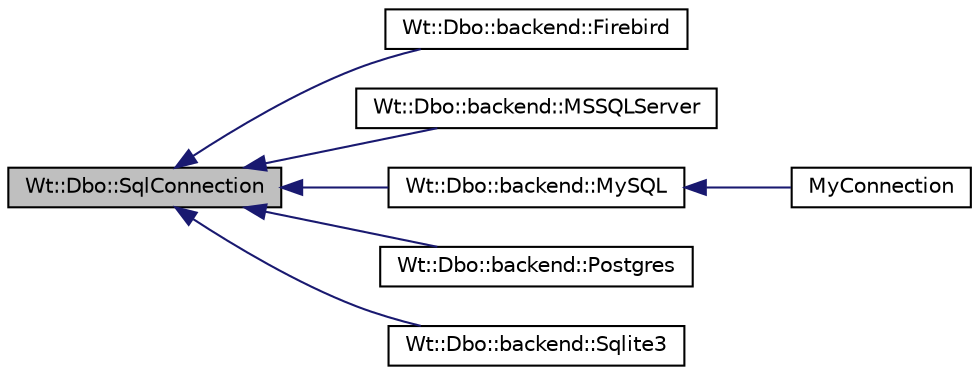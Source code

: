 digraph "Wt::Dbo::SqlConnection"
{
 // LATEX_PDF_SIZE
  edge [fontname="Helvetica",fontsize="10",labelfontname="Helvetica",labelfontsize="10"];
  node [fontname="Helvetica",fontsize="10",shape=record];
  rankdir="LR";
  Node1 [label="Wt::Dbo::SqlConnection",height=0.2,width=0.4,color="black", fillcolor="grey75", style="filled", fontcolor="black",tooltip="Abstract base class for an SQL connection."];
  Node1 -> Node2 [dir="back",color="midnightblue",fontsize="10",style="solid",fontname="Helvetica"];
  Node2 [label="Wt::Dbo::backend::Firebird",height=0.2,width=0.4,color="black", fillcolor="white", style="filled",URL="$classWt_1_1Dbo_1_1backend_1_1Firebird.html",tooltip="A Firebird connection."];
  Node1 -> Node3 [dir="back",color="midnightblue",fontsize="10",style="solid",fontname="Helvetica"];
  Node3 [label="Wt::Dbo::backend::MSSQLServer",height=0.2,width=0.4,color="black", fillcolor="white", style="filled",URL="$classWt_1_1Dbo_1_1backend_1_1MSSQLServer.html",tooltip="A Microsoft SQL Server connection."];
  Node1 -> Node4 [dir="back",color="midnightblue",fontsize="10",style="solid",fontname="Helvetica"];
  Node4 [label="Wt::Dbo::backend::MySQL",height=0.2,width=0.4,color="black", fillcolor="white", style="filled",URL="$classWt_1_1Dbo_1_1backend_1_1MySQL.html",tooltip="A MySQL connection."];
  Node4 -> Node5 [dir="back",color="midnightblue",fontsize="10",style="solid",fontname="Helvetica"];
  Node5 [label="MyConnection",height=0.2,width=0.4,color="black", fillcolor="white", style="filled",URL="$classMyConnection.html",tooltip=" "];
  Node1 -> Node6 [dir="back",color="midnightblue",fontsize="10",style="solid",fontname="Helvetica"];
  Node6 [label="Wt::Dbo::backend::Postgres",height=0.2,width=0.4,color="black", fillcolor="white", style="filled",URL="$classWt_1_1Dbo_1_1backend_1_1Postgres.html",tooltip="A PostgreSQL connection."];
  Node1 -> Node7 [dir="back",color="midnightblue",fontsize="10",style="solid",fontname="Helvetica"];
  Node7 [label="Wt::Dbo::backend::Sqlite3",height=0.2,width=0.4,color="black", fillcolor="white", style="filled",URL="$classWt_1_1Dbo_1_1backend_1_1Sqlite3.html",tooltip="An SQLite3 connection."];
}
